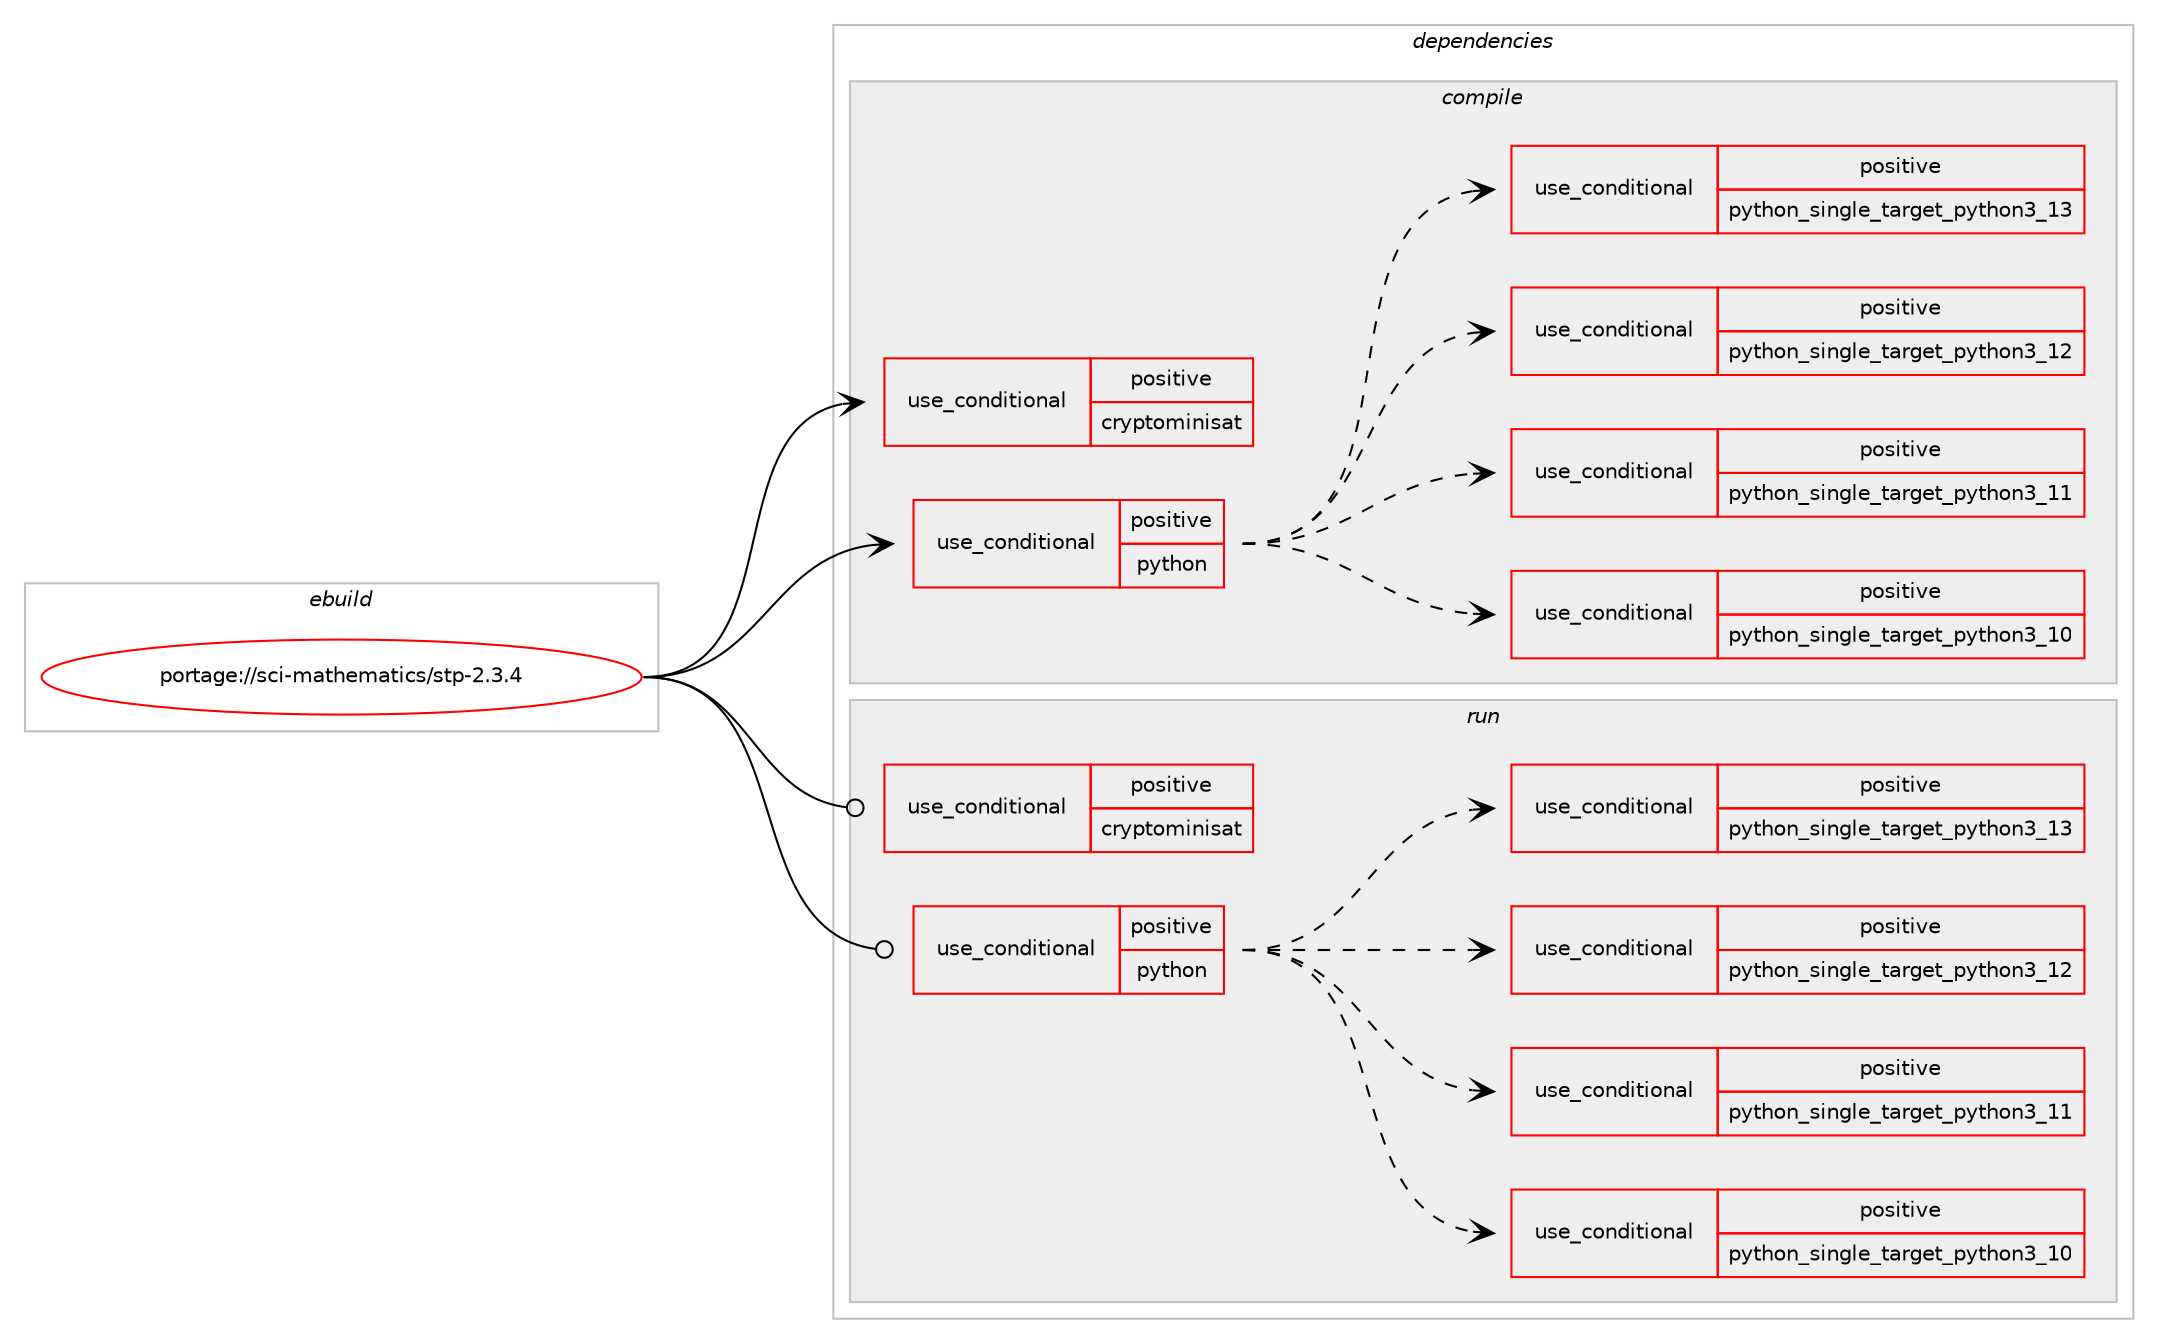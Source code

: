digraph prolog {

# *************
# Graph options
# *************

newrank=true;
concentrate=true;
compound=true;
graph [rankdir=LR,fontname=Helvetica,fontsize=10,ranksep=1.5];#, ranksep=2.5, nodesep=0.2];
edge  [arrowhead=vee];
node  [fontname=Helvetica,fontsize=10];

# **********
# The ebuild
# **********

subgraph cluster_leftcol {
color=gray;
rank=same;
label=<<i>ebuild</i>>;
id [label="portage://sci-mathematics/stp-2.3.4", color=red, width=4, href="../sci-mathematics/stp-2.3.4.svg"];
}

# ****************
# The dependencies
# ****************

subgraph cluster_midcol {
color=gray;
label=<<i>dependencies</i>>;
subgraph cluster_compile {
fillcolor="#eeeeee";
style=filled;
label=<<i>compile</i>>;
subgraph cond105979 {
dependency204433 [label=<<TABLE BORDER="0" CELLBORDER="1" CELLSPACING="0" CELLPADDING="4"><TR><TD ROWSPAN="3" CELLPADDING="10">use_conditional</TD></TR><TR><TD>positive</TD></TR><TR><TD>cryptominisat</TD></TR></TABLE>>, shape=none, color=red];
# *** BEGIN UNKNOWN DEPENDENCY TYPE (TODO) ***
# dependency204433 -> package_dependency(portage://sci-mathematics/stp-2.3.4,install,no,dev-db,sqlite,none,[,,],[slot(3)],[])
# *** END UNKNOWN DEPENDENCY TYPE (TODO) ***

# *** BEGIN UNKNOWN DEPENDENCY TYPE (TODO) ***
# dependency204433 -> package_dependency(portage://sci-mathematics/stp-2.3.4,install,no,dev-libs,icu,none,[,,],any_same_slot,[])
# *** END UNKNOWN DEPENDENCY TYPE (TODO) ***

# *** BEGIN UNKNOWN DEPENDENCY TYPE (TODO) ***
# dependency204433 -> package_dependency(portage://sci-mathematics/stp-2.3.4,install,no,sci-mathematics,cryptominisat,none,[,,],any_same_slot,[])
# *** END UNKNOWN DEPENDENCY TYPE (TODO) ***

}
id:e -> dependency204433:w [weight=20,style="solid",arrowhead="vee"];
subgraph cond105980 {
dependency204434 [label=<<TABLE BORDER="0" CELLBORDER="1" CELLSPACING="0" CELLPADDING="4"><TR><TD ROWSPAN="3" CELLPADDING="10">use_conditional</TD></TR><TR><TD>positive</TD></TR><TR><TD>python</TD></TR></TABLE>>, shape=none, color=red];
subgraph cond105981 {
dependency204435 [label=<<TABLE BORDER="0" CELLBORDER="1" CELLSPACING="0" CELLPADDING="4"><TR><TD ROWSPAN="3" CELLPADDING="10">use_conditional</TD></TR><TR><TD>positive</TD></TR><TR><TD>python_single_target_python3_10</TD></TR></TABLE>>, shape=none, color=red];
# *** BEGIN UNKNOWN DEPENDENCY TYPE (TODO) ***
# dependency204435 -> package_dependency(portage://sci-mathematics/stp-2.3.4,install,no,dev-lang,python,none,[,,],[slot(3.10)],[])
# *** END UNKNOWN DEPENDENCY TYPE (TODO) ***

}
dependency204434:e -> dependency204435:w [weight=20,style="dashed",arrowhead="vee"];
subgraph cond105982 {
dependency204436 [label=<<TABLE BORDER="0" CELLBORDER="1" CELLSPACING="0" CELLPADDING="4"><TR><TD ROWSPAN="3" CELLPADDING="10">use_conditional</TD></TR><TR><TD>positive</TD></TR><TR><TD>python_single_target_python3_11</TD></TR></TABLE>>, shape=none, color=red];
# *** BEGIN UNKNOWN DEPENDENCY TYPE (TODO) ***
# dependency204436 -> package_dependency(portage://sci-mathematics/stp-2.3.4,install,no,dev-lang,python,none,[,,],[slot(3.11)],[])
# *** END UNKNOWN DEPENDENCY TYPE (TODO) ***

}
dependency204434:e -> dependency204436:w [weight=20,style="dashed",arrowhead="vee"];
subgraph cond105983 {
dependency204437 [label=<<TABLE BORDER="0" CELLBORDER="1" CELLSPACING="0" CELLPADDING="4"><TR><TD ROWSPAN="3" CELLPADDING="10">use_conditional</TD></TR><TR><TD>positive</TD></TR><TR><TD>python_single_target_python3_12</TD></TR></TABLE>>, shape=none, color=red];
# *** BEGIN UNKNOWN DEPENDENCY TYPE (TODO) ***
# dependency204437 -> package_dependency(portage://sci-mathematics/stp-2.3.4,install,no,dev-lang,python,none,[,,],[slot(3.12)],[])
# *** END UNKNOWN DEPENDENCY TYPE (TODO) ***

}
dependency204434:e -> dependency204437:w [weight=20,style="dashed",arrowhead="vee"];
subgraph cond105984 {
dependency204438 [label=<<TABLE BORDER="0" CELLBORDER="1" CELLSPACING="0" CELLPADDING="4"><TR><TD ROWSPAN="3" CELLPADDING="10">use_conditional</TD></TR><TR><TD>positive</TD></TR><TR><TD>python_single_target_python3_13</TD></TR></TABLE>>, shape=none, color=red];
# *** BEGIN UNKNOWN DEPENDENCY TYPE (TODO) ***
# dependency204438 -> package_dependency(portage://sci-mathematics/stp-2.3.4,install,no,dev-lang,python,none,[,,],[slot(3.13)],[])
# *** END UNKNOWN DEPENDENCY TYPE (TODO) ***

}
dependency204434:e -> dependency204438:w [weight=20,style="dashed",arrowhead="vee"];
}
id:e -> dependency204434:w [weight=20,style="solid",arrowhead="vee"];
# *** BEGIN UNKNOWN DEPENDENCY TYPE (TODO) ***
# id -> package_dependency(portage://sci-mathematics/stp-2.3.4,install,no,dev-libs,boost,none,[,,],any_same_slot,[])
# *** END UNKNOWN DEPENDENCY TYPE (TODO) ***

# *** BEGIN UNKNOWN DEPENDENCY TYPE (TODO) ***
# id -> package_dependency(portage://sci-mathematics/stp-2.3.4,install,no,sci-mathematics,minisat,none,[,,],any_same_slot,[])
# *** END UNKNOWN DEPENDENCY TYPE (TODO) ***

# *** BEGIN UNKNOWN DEPENDENCY TYPE (TODO) ***
# id -> package_dependency(portage://sci-mathematics/stp-2.3.4,install,no,sys-libs,zlib,none,[,,],any_same_slot,[])
# *** END UNKNOWN DEPENDENCY TYPE (TODO) ***

}
subgraph cluster_compileandrun {
fillcolor="#eeeeee";
style=filled;
label=<<i>compile and run</i>>;
}
subgraph cluster_run {
fillcolor="#eeeeee";
style=filled;
label=<<i>run</i>>;
subgraph cond105985 {
dependency204439 [label=<<TABLE BORDER="0" CELLBORDER="1" CELLSPACING="0" CELLPADDING="4"><TR><TD ROWSPAN="3" CELLPADDING="10">use_conditional</TD></TR><TR><TD>positive</TD></TR><TR><TD>cryptominisat</TD></TR></TABLE>>, shape=none, color=red];
# *** BEGIN UNKNOWN DEPENDENCY TYPE (TODO) ***
# dependency204439 -> package_dependency(portage://sci-mathematics/stp-2.3.4,run,no,dev-db,sqlite,none,[,,],[slot(3)],[])
# *** END UNKNOWN DEPENDENCY TYPE (TODO) ***

# *** BEGIN UNKNOWN DEPENDENCY TYPE (TODO) ***
# dependency204439 -> package_dependency(portage://sci-mathematics/stp-2.3.4,run,no,dev-libs,icu,none,[,,],any_same_slot,[])
# *** END UNKNOWN DEPENDENCY TYPE (TODO) ***

# *** BEGIN UNKNOWN DEPENDENCY TYPE (TODO) ***
# dependency204439 -> package_dependency(portage://sci-mathematics/stp-2.3.4,run,no,sci-mathematics,cryptominisat,none,[,,],any_same_slot,[])
# *** END UNKNOWN DEPENDENCY TYPE (TODO) ***

}
id:e -> dependency204439:w [weight=20,style="solid",arrowhead="odot"];
subgraph cond105986 {
dependency204440 [label=<<TABLE BORDER="0" CELLBORDER="1" CELLSPACING="0" CELLPADDING="4"><TR><TD ROWSPAN="3" CELLPADDING="10">use_conditional</TD></TR><TR><TD>positive</TD></TR><TR><TD>python</TD></TR></TABLE>>, shape=none, color=red];
subgraph cond105987 {
dependency204441 [label=<<TABLE BORDER="0" CELLBORDER="1" CELLSPACING="0" CELLPADDING="4"><TR><TD ROWSPAN="3" CELLPADDING="10">use_conditional</TD></TR><TR><TD>positive</TD></TR><TR><TD>python_single_target_python3_10</TD></TR></TABLE>>, shape=none, color=red];
# *** BEGIN UNKNOWN DEPENDENCY TYPE (TODO) ***
# dependency204441 -> package_dependency(portage://sci-mathematics/stp-2.3.4,run,no,dev-lang,python,none,[,,],[slot(3.10)],[])
# *** END UNKNOWN DEPENDENCY TYPE (TODO) ***

}
dependency204440:e -> dependency204441:w [weight=20,style="dashed",arrowhead="vee"];
subgraph cond105988 {
dependency204442 [label=<<TABLE BORDER="0" CELLBORDER="1" CELLSPACING="0" CELLPADDING="4"><TR><TD ROWSPAN="3" CELLPADDING="10">use_conditional</TD></TR><TR><TD>positive</TD></TR><TR><TD>python_single_target_python3_11</TD></TR></TABLE>>, shape=none, color=red];
# *** BEGIN UNKNOWN DEPENDENCY TYPE (TODO) ***
# dependency204442 -> package_dependency(portage://sci-mathematics/stp-2.3.4,run,no,dev-lang,python,none,[,,],[slot(3.11)],[])
# *** END UNKNOWN DEPENDENCY TYPE (TODO) ***

}
dependency204440:e -> dependency204442:w [weight=20,style="dashed",arrowhead="vee"];
subgraph cond105989 {
dependency204443 [label=<<TABLE BORDER="0" CELLBORDER="1" CELLSPACING="0" CELLPADDING="4"><TR><TD ROWSPAN="3" CELLPADDING="10">use_conditional</TD></TR><TR><TD>positive</TD></TR><TR><TD>python_single_target_python3_12</TD></TR></TABLE>>, shape=none, color=red];
# *** BEGIN UNKNOWN DEPENDENCY TYPE (TODO) ***
# dependency204443 -> package_dependency(portage://sci-mathematics/stp-2.3.4,run,no,dev-lang,python,none,[,,],[slot(3.12)],[])
# *** END UNKNOWN DEPENDENCY TYPE (TODO) ***

}
dependency204440:e -> dependency204443:w [weight=20,style="dashed",arrowhead="vee"];
subgraph cond105990 {
dependency204444 [label=<<TABLE BORDER="0" CELLBORDER="1" CELLSPACING="0" CELLPADDING="4"><TR><TD ROWSPAN="3" CELLPADDING="10">use_conditional</TD></TR><TR><TD>positive</TD></TR><TR><TD>python_single_target_python3_13</TD></TR></TABLE>>, shape=none, color=red];
# *** BEGIN UNKNOWN DEPENDENCY TYPE (TODO) ***
# dependency204444 -> package_dependency(portage://sci-mathematics/stp-2.3.4,run,no,dev-lang,python,none,[,,],[slot(3.13)],[])
# *** END UNKNOWN DEPENDENCY TYPE (TODO) ***

}
dependency204440:e -> dependency204444:w [weight=20,style="dashed",arrowhead="vee"];
}
id:e -> dependency204440:w [weight=20,style="solid",arrowhead="odot"];
# *** BEGIN UNKNOWN DEPENDENCY TYPE (TODO) ***
# id -> package_dependency(portage://sci-mathematics/stp-2.3.4,run,no,dev-libs,boost,none,[,,],any_same_slot,[])
# *** END UNKNOWN DEPENDENCY TYPE (TODO) ***

# *** BEGIN UNKNOWN DEPENDENCY TYPE (TODO) ***
# id -> package_dependency(portage://sci-mathematics/stp-2.3.4,run,no,sci-mathematics,minisat,none,[,,],any_same_slot,[])
# *** END UNKNOWN DEPENDENCY TYPE (TODO) ***

# *** BEGIN UNKNOWN DEPENDENCY TYPE (TODO) ***
# id -> package_dependency(portage://sci-mathematics/stp-2.3.4,run,no,sys-libs,zlib,none,[,,],any_same_slot,[])
# *** END UNKNOWN DEPENDENCY TYPE (TODO) ***

}
}

# **************
# The candidates
# **************

subgraph cluster_choices {
rank=same;
color=gray;
label=<<i>candidates</i>>;

}

}
